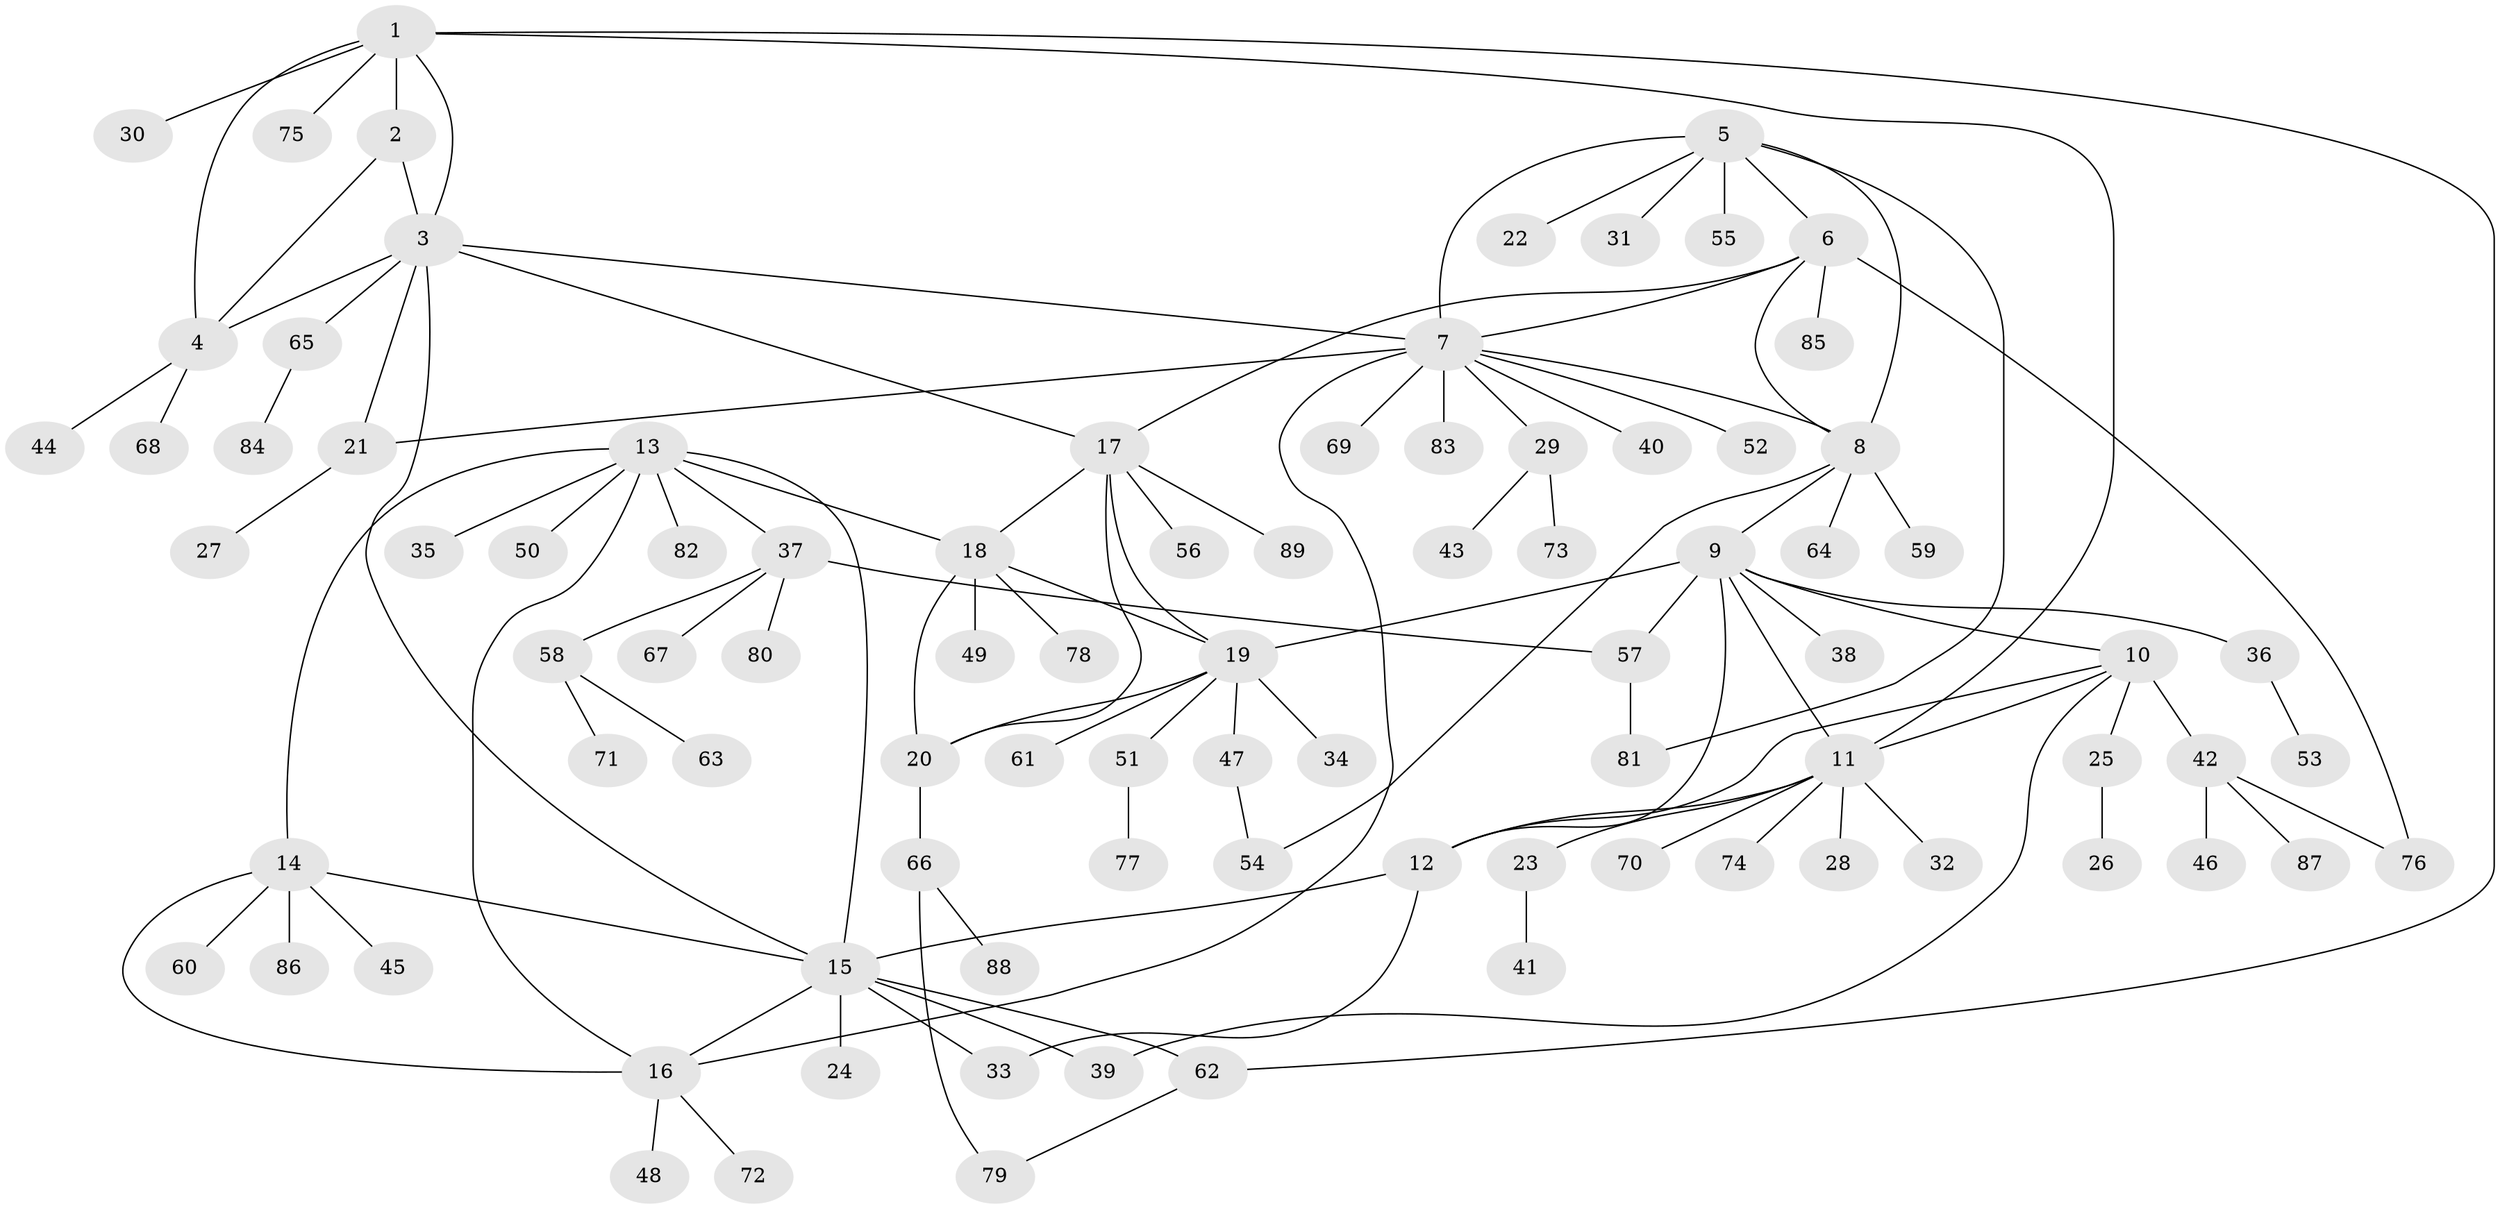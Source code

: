 // coarse degree distribution, {8: 0.016129032258064516, 3: 0.016129032258064516, 9: 0.016129032258064516, 12: 0.03225806451612903, 6: 0.03225806451612903, 7: 0.016129032258064516, 10: 0.016129032258064516, 4: 0.016129032258064516, 1: 0.7096774193548387, 2: 0.11290322580645161, 11: 0.016129032258064516}
// Generated by graph-tools (version 1.1) at 2025/58/03/04/25 21:58:06]
// undirected, 89 vertices, 118 edges
graph export_dot {
graph [start="1"]
  node [color=gray90,style=filled];
  1;
  2;
  3;
  4;
  5;
  6;
  7;
  8;
  9;
  10;
  11;
  12;
  13;
  14;
  15;
  16;
  17;
  18;
  19;
  20;
  21;
  22;
  23;
  24;
  25;
  26;
  27;
  28;
  29;
  30;
  31;
  32;
  33;
  34;
  35;
  36;
  37;
  38;
  39;
  40;
  41;
  42;
  43;
  44;
  45;
  46;
  47;
  48;
  49;
  50;
  51;
  52;
  53;
  54;
  55;
  56;
  57;
  58;
  59;
  60;
  61;
  62;
  63;
  64;
  65;
  66;
  67;
  68;
  69;
  70;
  71;
  72;
  73;
  74;
  75;
  76;
  77;
  78;
  79;
  80;
  81;
  82;
  83;
  84;
  85;
  86;
  87;
  88;
  89;
  1 -- 2;
  1 -- 3;
  1 -- 4;
  1 -- 11;
  1 -- 30;
  1 -- 62;
  1 -- 75;
  2 -- 3;
  2 -- 4;
  3 -- 4;
  3 -- 7;
  3 -- 15;
  3 -- 17;
  3 -- 21;
  3 -- 65;
  4 -- 44;
  4 -- 68;
  5 -- 6;
  5 -- 7;
  5 -- 8;
  5 -- 22;
  5 -- 31;
  5 -- 55;
  5 -- 81;
  6 -- 7;
  6 -- 8;
  6 -- 17;
  6 -- 76;
  6 -- 85;
  7 -- 8;
  7 -- 16;
  7 -- 21;
  7 -- 29;
  7 -- 40;
  7 -- 52;
  7 -- 69;
  7 -- 83;
  8 -- 9;
  8 -- 54;
  8 -- 59;
  8 -- 64;
  9 -- 10;
  9 -- 11;
  9 -- 12;
  9 -- 19;
  9 -- 36;
  9 -- 38;
  9 -- 57;
  10 -- 11;
  10 -- 12;
  10 -- 25;
  10 -- 39;
  10 -- 42;
  11 -- 12;
  11 -- 23;
  11 -- 28;
  11 -- 32;
  11 -- 70;
  11 -- 74;
  12 -- 15;
  12 -- 33;
  13 -- 14;
  13 -- 15;
  13 -- 16;
  13 -- 18;
  13 -- 35;
  13 -- 37;
  13 -- 50;
  13 -- 82;
  14 -- 15;
  14 -- 16;
  14 -- 45;
  14 -- 60;
  14 -- 86;
  15 -- 16;
  15 -- 24;
  15 -- 33;
  15 -- 39;
  15 -- 62;
  16 -- 48;
  16 -- 72;
  17 -- 18;
  17 -- 19;
  17 -- 20;
  17 -- 56;
  17 -- 89;
  18 -- 19;
  18 -- 20;
  18 -- 49;
  18 -- 78;
  19 -- 20;
  19 -- 34;
  19 -- 47;
  19 -- 51;
  19 -- 61;
  20 -- 66;
  21 -- 27;
  23 -- 41;
  25 -- 26;
  29 -- 43;
  29 -- 73;
  36 -- 53;
  37 -- 57;
  37 -- 58;
  37 -- 67;
  37 -- 80;
  42 -- 46;
  42 -- 76;
  42 -- 87;
  47 -- 54;
  51 -- 77;
  57 -- 81;
  58 -- 63;
  58 -- 71;
  62 -- 79;
  65 -- 84;
  66 -- 79;
  66 -- 88;
}
